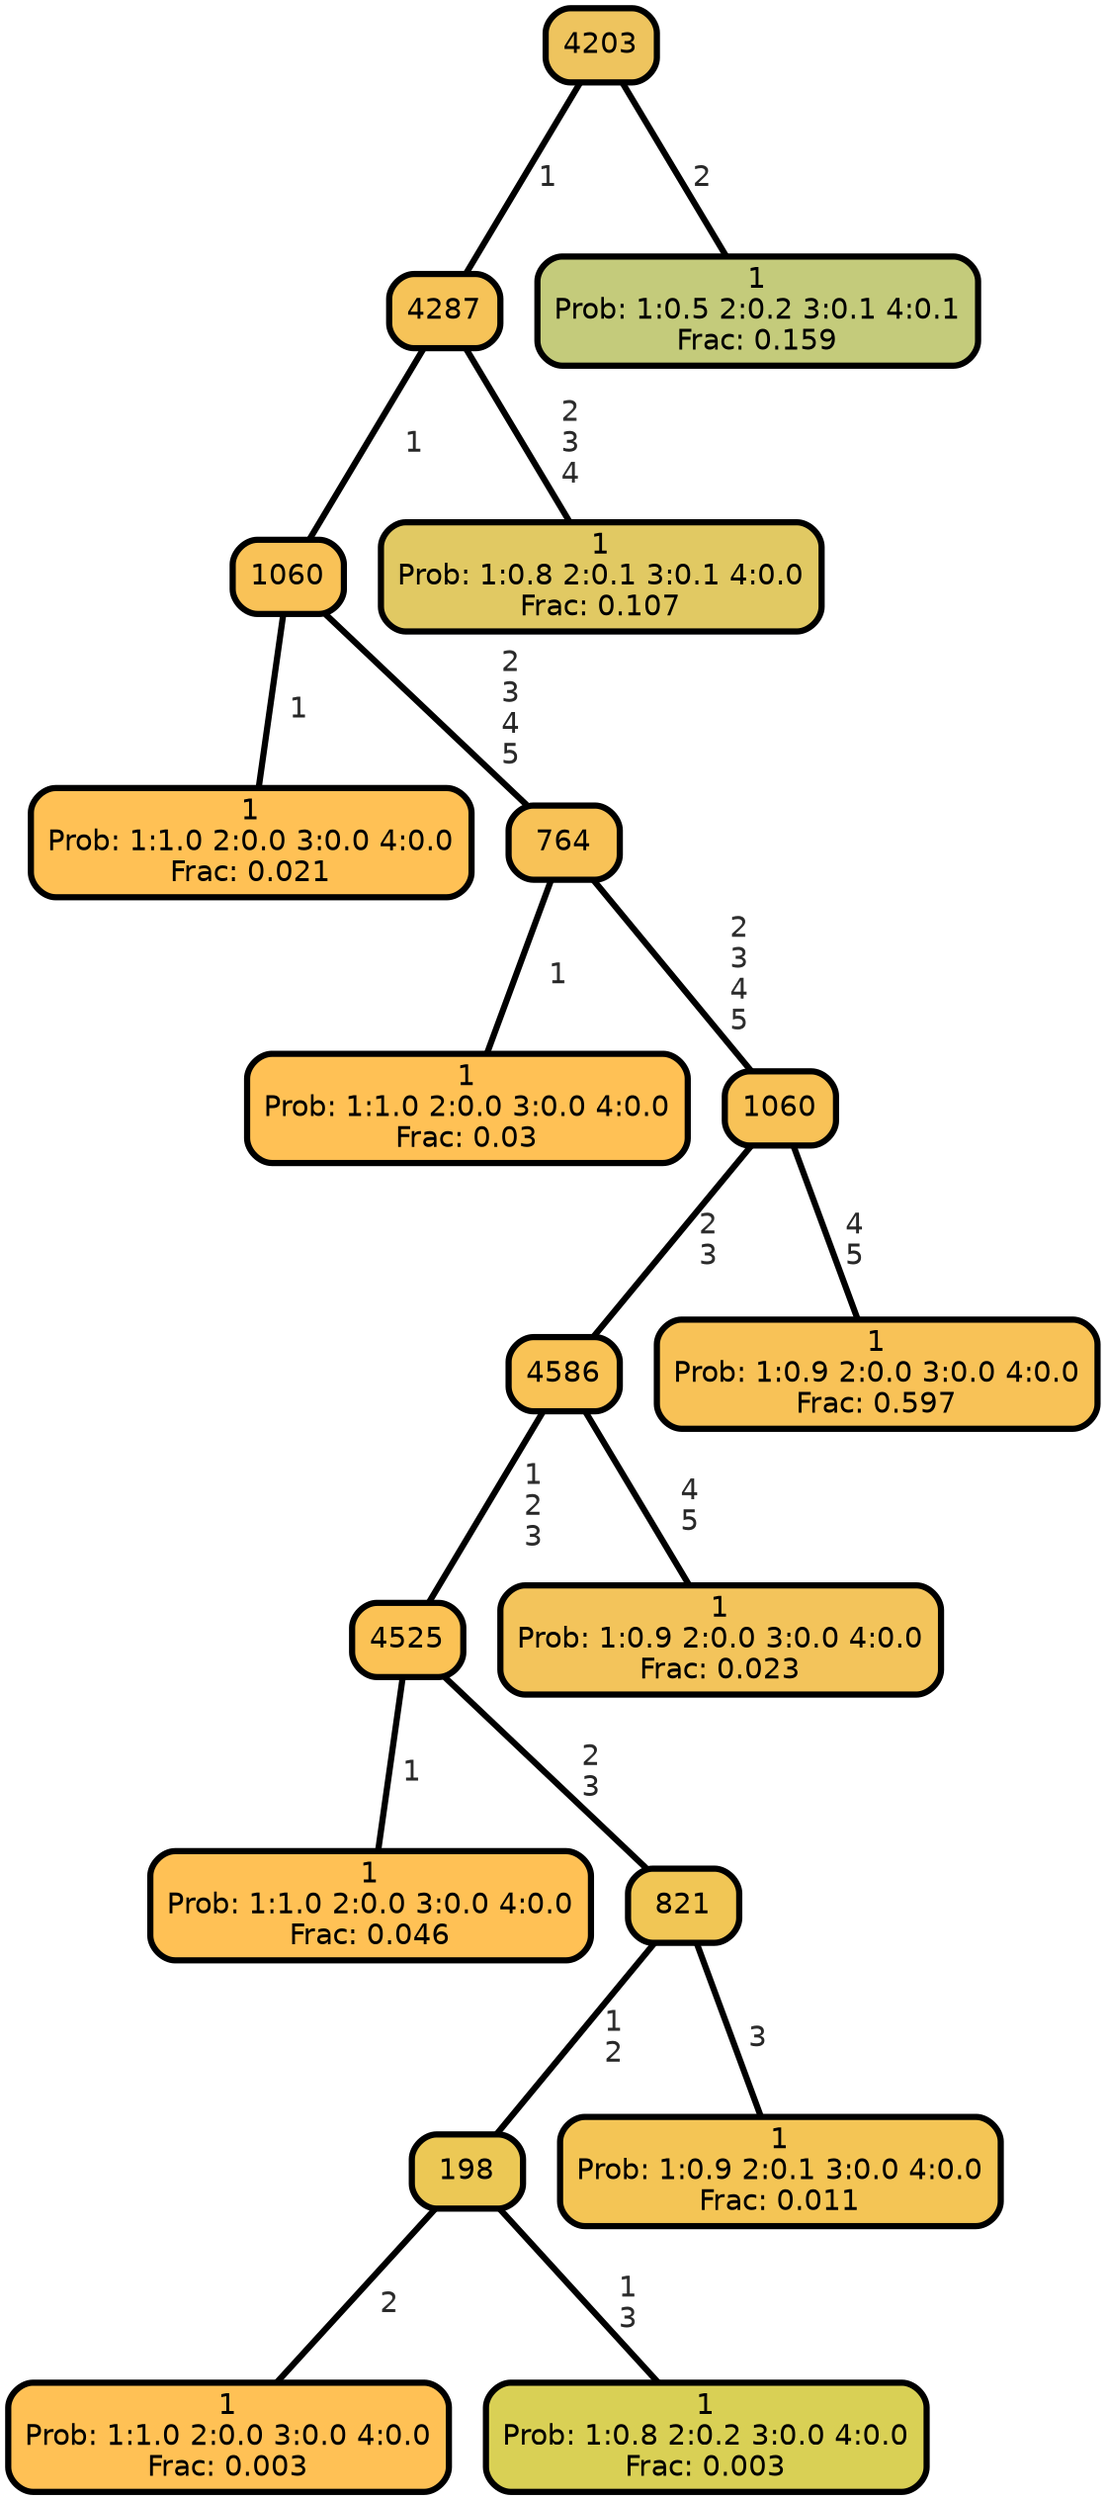 graph Tree {
node [shape=box, style="filled, rounded",color="black",penwidth="3",fontcolor="black",                 fontname=helvetica] ;
graph [ranksep="0 equally", splines=straight,                 bgcolor=transparent, dpi=200] ;
edge [fontname=helvetica, fontweight=bold,fontcolor=grey14,color=black] ;
0 [label="1
Prob: 1:1.0 2:0.0 3:0.0 4:0.0
Frac: 0.021", fillcolor="#ffc155"] ;
1 [label="1060", fillcolor="#f9c257"] ;
2 [label="1
Prob: 1:1.0 2:0.0 3:0.0 4:0.0
Frac: 0.03", fillcolor="#ffc155"] ;
3 [label="764", fillcolor="#f8c257"] ;
4 [label="1
Prob: 1:1.0 2:0.0 3:0.0 4:0.0
Frac: 0.046", fillcolor="#ffc155"] ;
5 [label="4525", fillcolor="#fbc255"] ;
6 [label="1
Prob: 1:1.0 2:0.0 3:0.0 4:0.0
Frac: 0.003", fillcolor="#ffc155"] ;
7 [label="198", fillcolor="#ecc855"] ;
8 [label="1
Prob: 1:0.8 2:0.2 3:0.0 4:0.0
Frac: 0.003", fillcolor="#d9d055"] ;
9 [label="821", fillcolor="#f1c655"] ;
10 [label="1
Prob: 1:0.9 2:0.1 3:0.0 4:0.0
Frac: 0.011", fillcolor="#f4c555"] ;
11 [label="4586", fillcolor="#f9c356"] ;
12 [label="1
Prob: 1:0.9 2:0.0 3:0.0 4:0.0
Frac: 0.023", fillcolor="#f3c45b"] ;
13 [label="1060", fillcolor="#f8c257"] ;
14 [label="1
Prob: 1:0.9 2:0.0 3:0.0 4:0.0
Frac: 0.597", fillcolor="#f8c257"] ;
15 [label="4287", fillcolor="#f6c358"] ;
16 [label="1
Prob: 1:0.8 2:0.1 3:0.1 4:0.0
Frac: 0.107", fillcolor="#e1c963"] ;
17 [label="4203", fillcolor="#eec45e"] ;
18 [label="1
Prob: 1:0.5 2:0.2 3:0.1 4:0.1
Frac: 0.159", fillcolor="#c4cb7b"] ;
1 -- 0 [label=" 1",penwidth=3] ;
1 -- 3 [label=" 2\n 3\n 4\n 5",penwidth=3] ;
3 -- 2 [label=" 1",penwidth=3] ;
3 -- 13 [label=" 2\n 3\n 4\n 5",penwidth=3] ;
5 -- 4 [label=" 1",penwidth=3] ;
5 -- 9 [label=" 2\n 3",penwidth=3] ;
7 -- 6 [label=" 2",penwidth=3] ;
7 -- 8 [label=" 1\n 3",penwidth=3] ;
9 -- 7 [label=" 1\n 2",penwidth=3] ;
9 -- 10 [label=" 3",penwidth=3] ;
11 -- 5 [label=" 1\n 2\n 3",penwidth=3] ;
11 -- 12 [label=" 4\n 5",penwidth=3] ;
13 -- 11 [label=" 2\n 3",penwidth=3] ;
13 -- 14 [label=" 4\n 5",penwidth=3] ;
15 -- 1 [label=" 1",penwidth=3] ;
15 -- 16 [label=" 2\n 3\n 4",penwidth=3] ;
17 -- 15 [label=" 1",penwidth=3] ;
17 -- 18 [label=" 2",penwidth=3] ;
{rank = same;}}